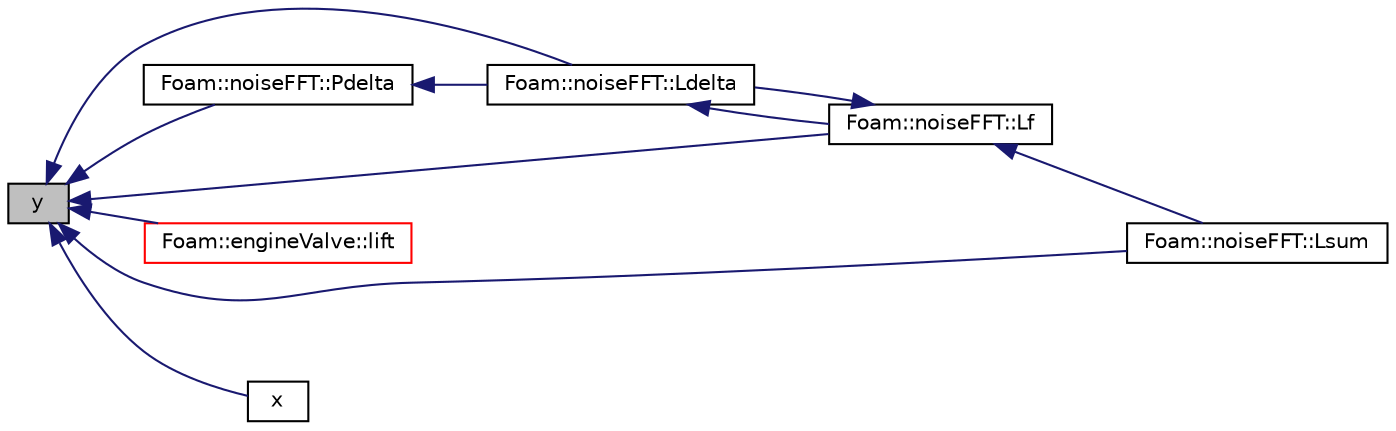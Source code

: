 digraph "y"
{
  bgcolor="transparent";
  edge [fontname="Helvetica",fontsize="10",labelfontname="Helvetica",labelfontsize="10"];
  node [fontname="Helvetica",fontsize="10",shape=record];
  rankdir="LR";
  Node156 [label="y",height=0.2,width=0.4,color="black", fillcolor="grey75", style="filled", fontcolor="black"];
  Node156 -> Node157 [dir="back",color="midnightblue",fontsize="10",style="solid",fontname="Helvetica"];
  Node157 [label="Foam::noiseFFT::Ldelta",height=0.2,width=0.4,color="black",URL="$a30025.html#aa006839e84c20a155216a5d02d421d33",tooltip="Return the one-third-octave-band PFL spectrum. "];
  Node157 -> Node158 [dir="back",color="midnightblue",fontsize="10",style="solid",fontname="Helvetica"];
  Node158 [label="Foam::noiseFFT::Lf",height=0.2,width=0.4,color="black",URL="$a30025.html#a4748682baa06f01b536cb5b9ded29388",tooltip="Return the narrow-band PFL (pressure-fluctuation level) spectrum. "];
  Node158 -> Node157 [dir="back",color="midnightblue",fontsize="10",style="solid",fontname="Helvetica"];
  Node158 -> Node159 [dir="back",color="midnightblue",fontsize="10",style="solid",fontname="Helvetica"];
  Node159 [label="Foam::noiseFFT::Lsum",height=0.2,width=0.4,color="black",URL="$a30025.html#a711abed373f9e29e9cd2e662148793e7",tooltip="Return the total PFL as the sum of Lf over all frequencies. "];
  Node156 -> Node158 [dir="back",color="midnightblue",fontsize="10",style="solid",fontname="Helvetica"];
  Node156 -> Node160 [dir="back",color="midnightblue",fontsize="10",style="solid",fontname="Helvetica"];
  Node160 [label="Foam::engineValve::lift",height=0.2,width=0.4,color="red",URL="$a22589.html#a3f2011ba1a4551db1639dcc7f6be1586",tooltip="Return valve lift given crank angle in degrees. "];
  Node156 -> Node159 [dir="back",color="midnightblue",fontsize="10",style="solid",fontname="Helvetica"];
  Node156 -> Node165 [dir="back",color="midnightblue",fontsize="10",style="solid",fontname="Helvetica"];
  Node165 [label="Foam::noiseFFT::Pdelta",height=0.2,width=0.4,color="black",URL="$a30025.html#a95558b83262f0d5c31d21d8c60f4ab8f",tooltip="Return the one-third-octave-band pressure spectrum. "];
  Node165 -> Node157 [dir="back",color="midnightblue",fontsize="10",style="solid",fontname="Helvetica"];
  Node156 -> Node166 [dir="back",color="midnightblue",fontsize="10",style="solid",fontname="Helvetica"];
  Node166 [label="x",height=0.2,width=0.4,color="black",URL="$a27813.html#a151cf05df99366f9920e3c0dfc793acc"];
}
